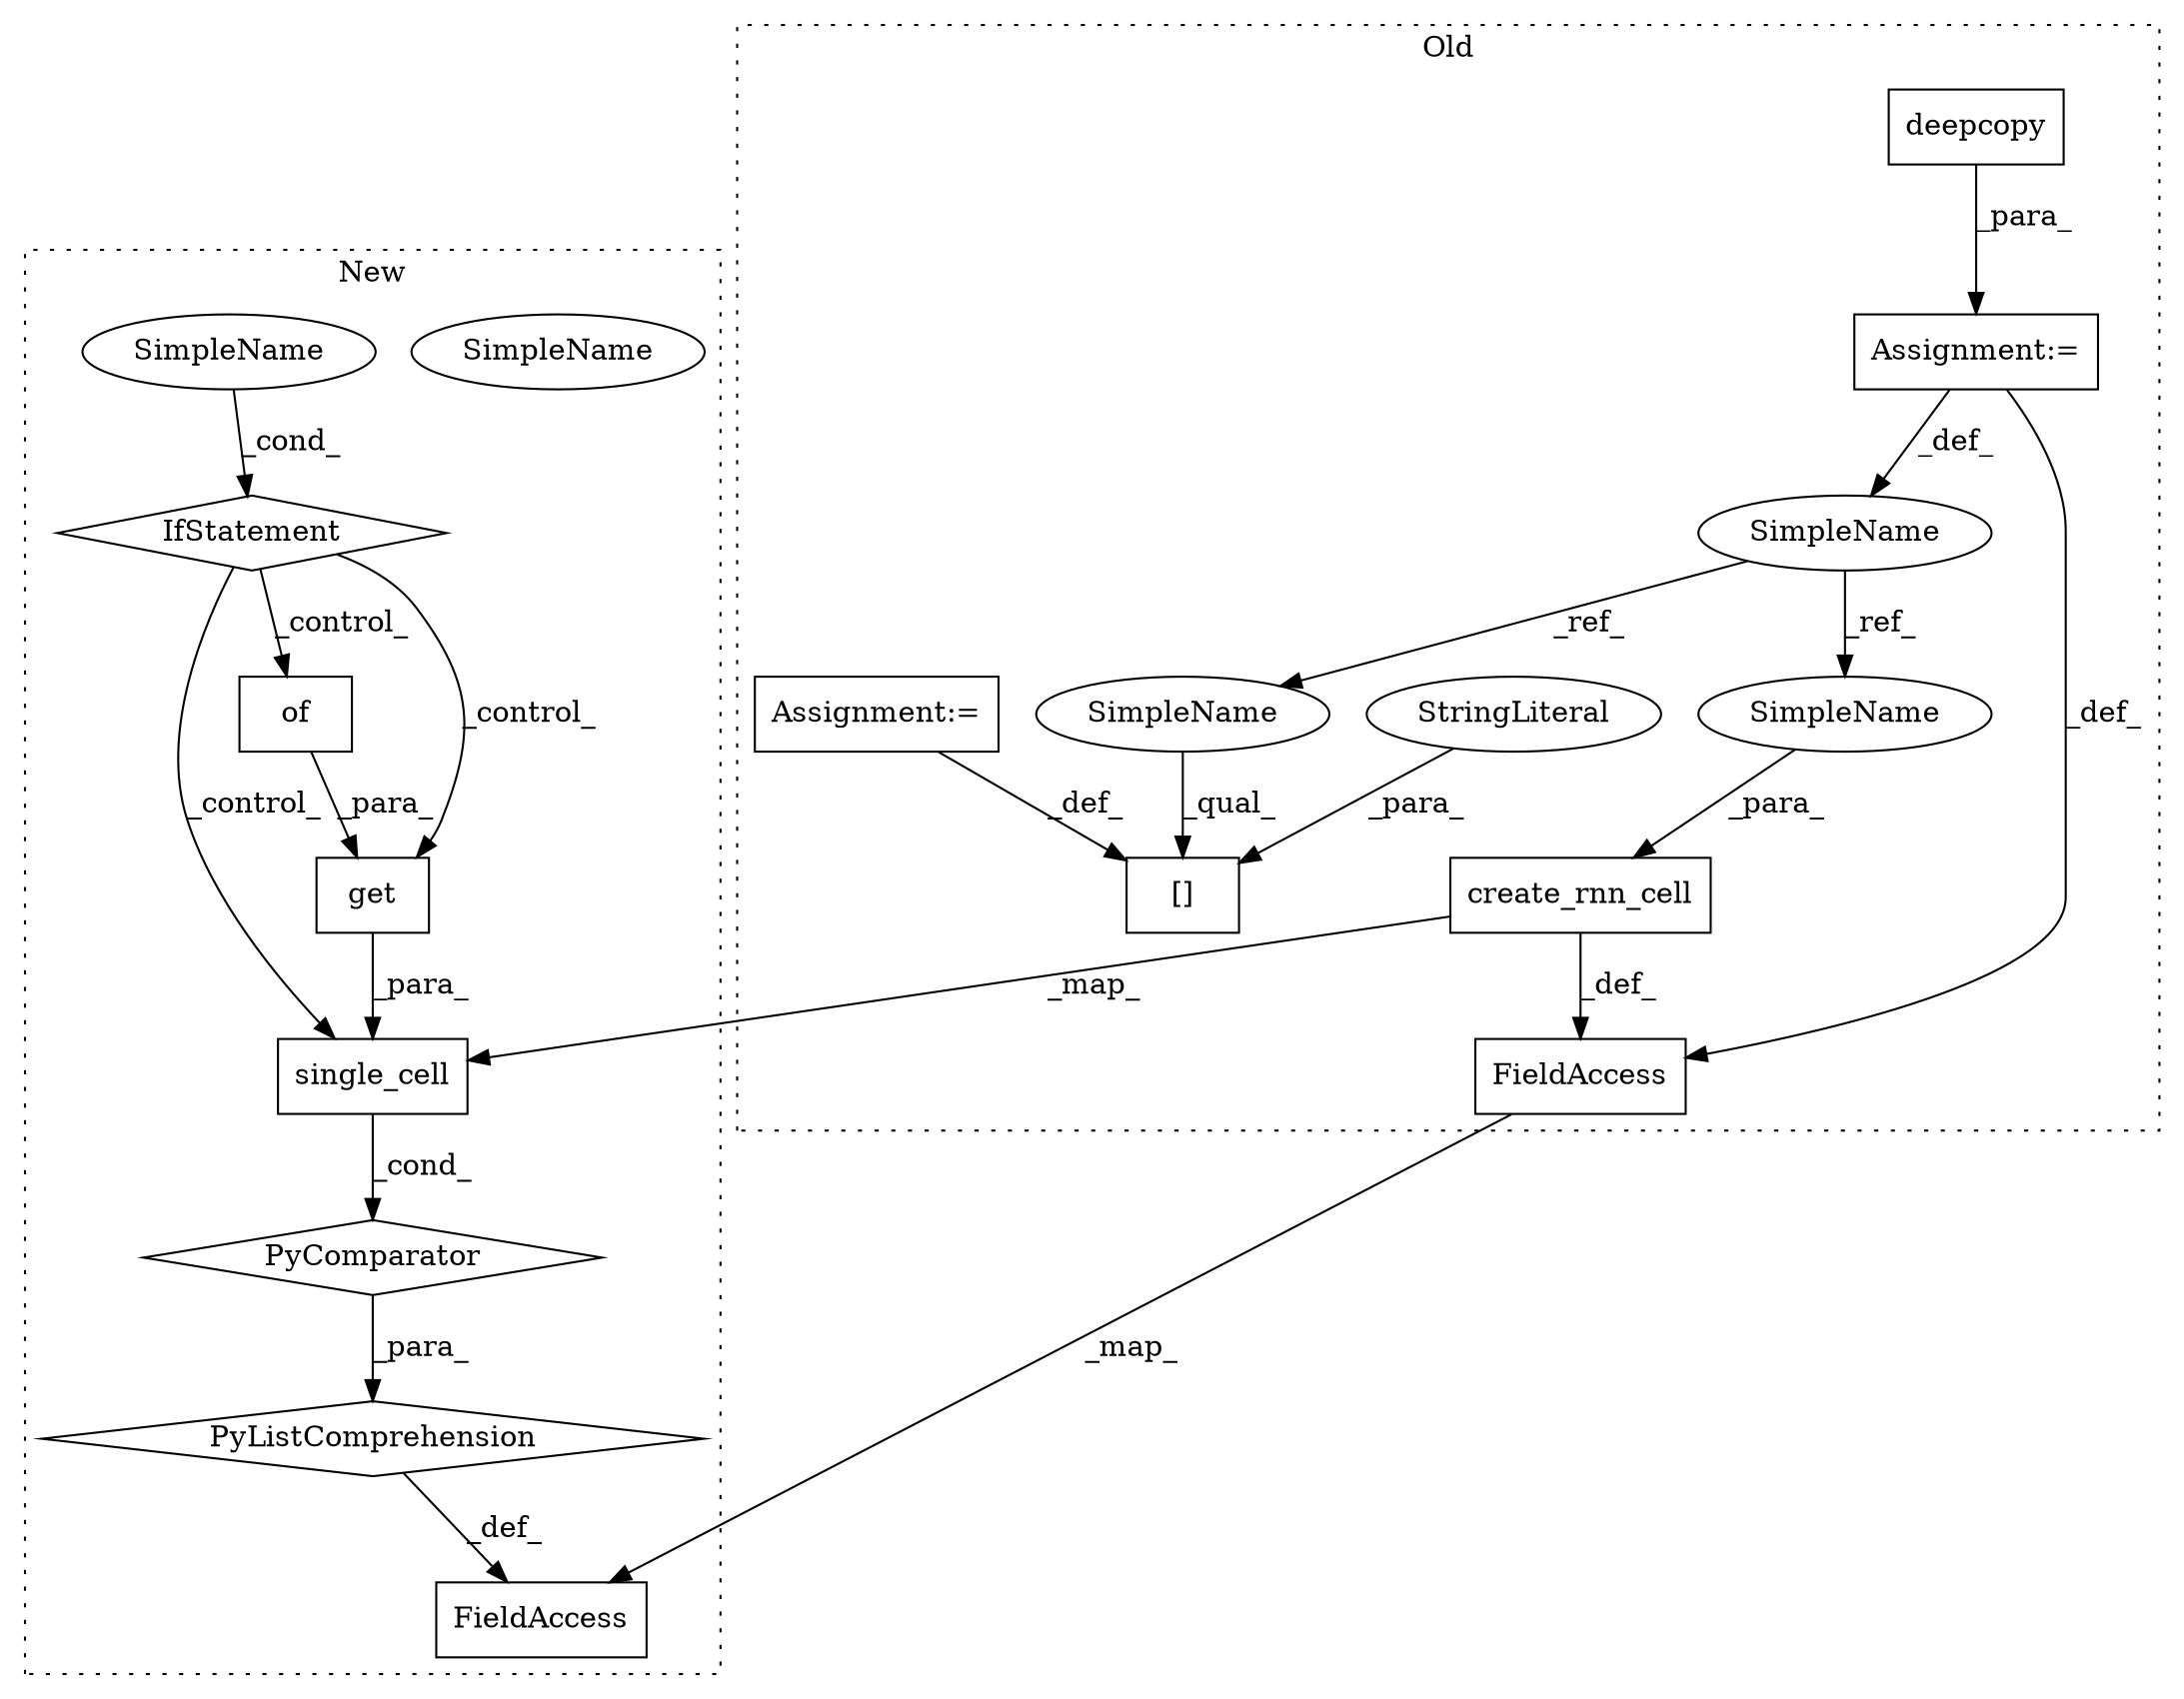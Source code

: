 digraph G {
subgraph cluster0 {
1 [label="create_rnn_cell" a="32" s="2178,2351" l="16,1" shape="box"];
7 [label="SimpleName" a="42" s="1655" l="11" shape="ellipse"];
8 [label="[]" a="2" s="1699,1722" l="12,1" shape="box"];
9 [label="StringLiteral" a="45" s="1711" l="11" shape="ellipse"];
12 [label="deepcopy" a="32" s="1672,1692" l="9,1" shape="box"];
13 [label="Assignment:=" a="7" s="1723" l="1" shape="box"];
14 [label="Assignment:=" a="7" s="1666" l="1" shape="box"];
15 [label="FieldAccess" a="22" s="2156" l="21" shape="box"];
18 [label="SimpleName" a="42" s="2227" l="11" shape="ellipse"];
19 [label="SimpleName" a="42" s="1699" l="11" shape="ellipse"];
label = "Old";
style="dotted";
}
subgraph cluster1 {
2 [label="single_cell" a="32" s="1994,2158" l="12,1" shape="box"];
3 [label="SimpleName" a="42" s="2264" l="5" shape="ellipse"];
4 [label="of" a="32" s="2070" l="4" shape="box"];
5 [label="PyListComprehension" a="109" s="1994" l="283" shape="diamond"];
6 [label="PyComparator" a="113" s="2217" l="52" shape="diamond"];
10 [label="get" a="32" s="2043,2074" l="4,1" shape="box"];
11 [label="IfStatement" a="25" s="2217" l="52" shape="diamond"];
16 [label="FieldAccess" a="22" s="2277" l="21" shape="box"];
17 [label="SimpleName" a="42" s="2264" l="5" shape="ellipse"];
label = "New";
style="dotted";
}
1 -> 15 [label="_def_"];
1 -> 2 [label="_map_"];
2 -> 6 [label="_cond_"];
4 -> 10 [label="_para_"];
5 -> 16 [label="_def_"];
6 -> 5 [label="_para_"];
7 -> 18 [label="_ref_"];
7 -> 19 [label="_ref_"];
9 -> 8 [label="_para_"];
10 -> 2 [label="_para_"];
11 -> 2 [label="_control_"];
11 -> 4 [label="_control_"];
11 -> 10 [label="_control_"];
12 -> 14 [label="_para_"];
13 -> 8 [label="_def_"];
14 -> 15 [label="_def_"];
14 -> 7 [label="_def_"];
15 -> 16 [label="_map_"];
17 -> 11 [label="_cond_"];
18 -> 1 [label="_para_"];
19 -> 8 [label="_qual_"];
}